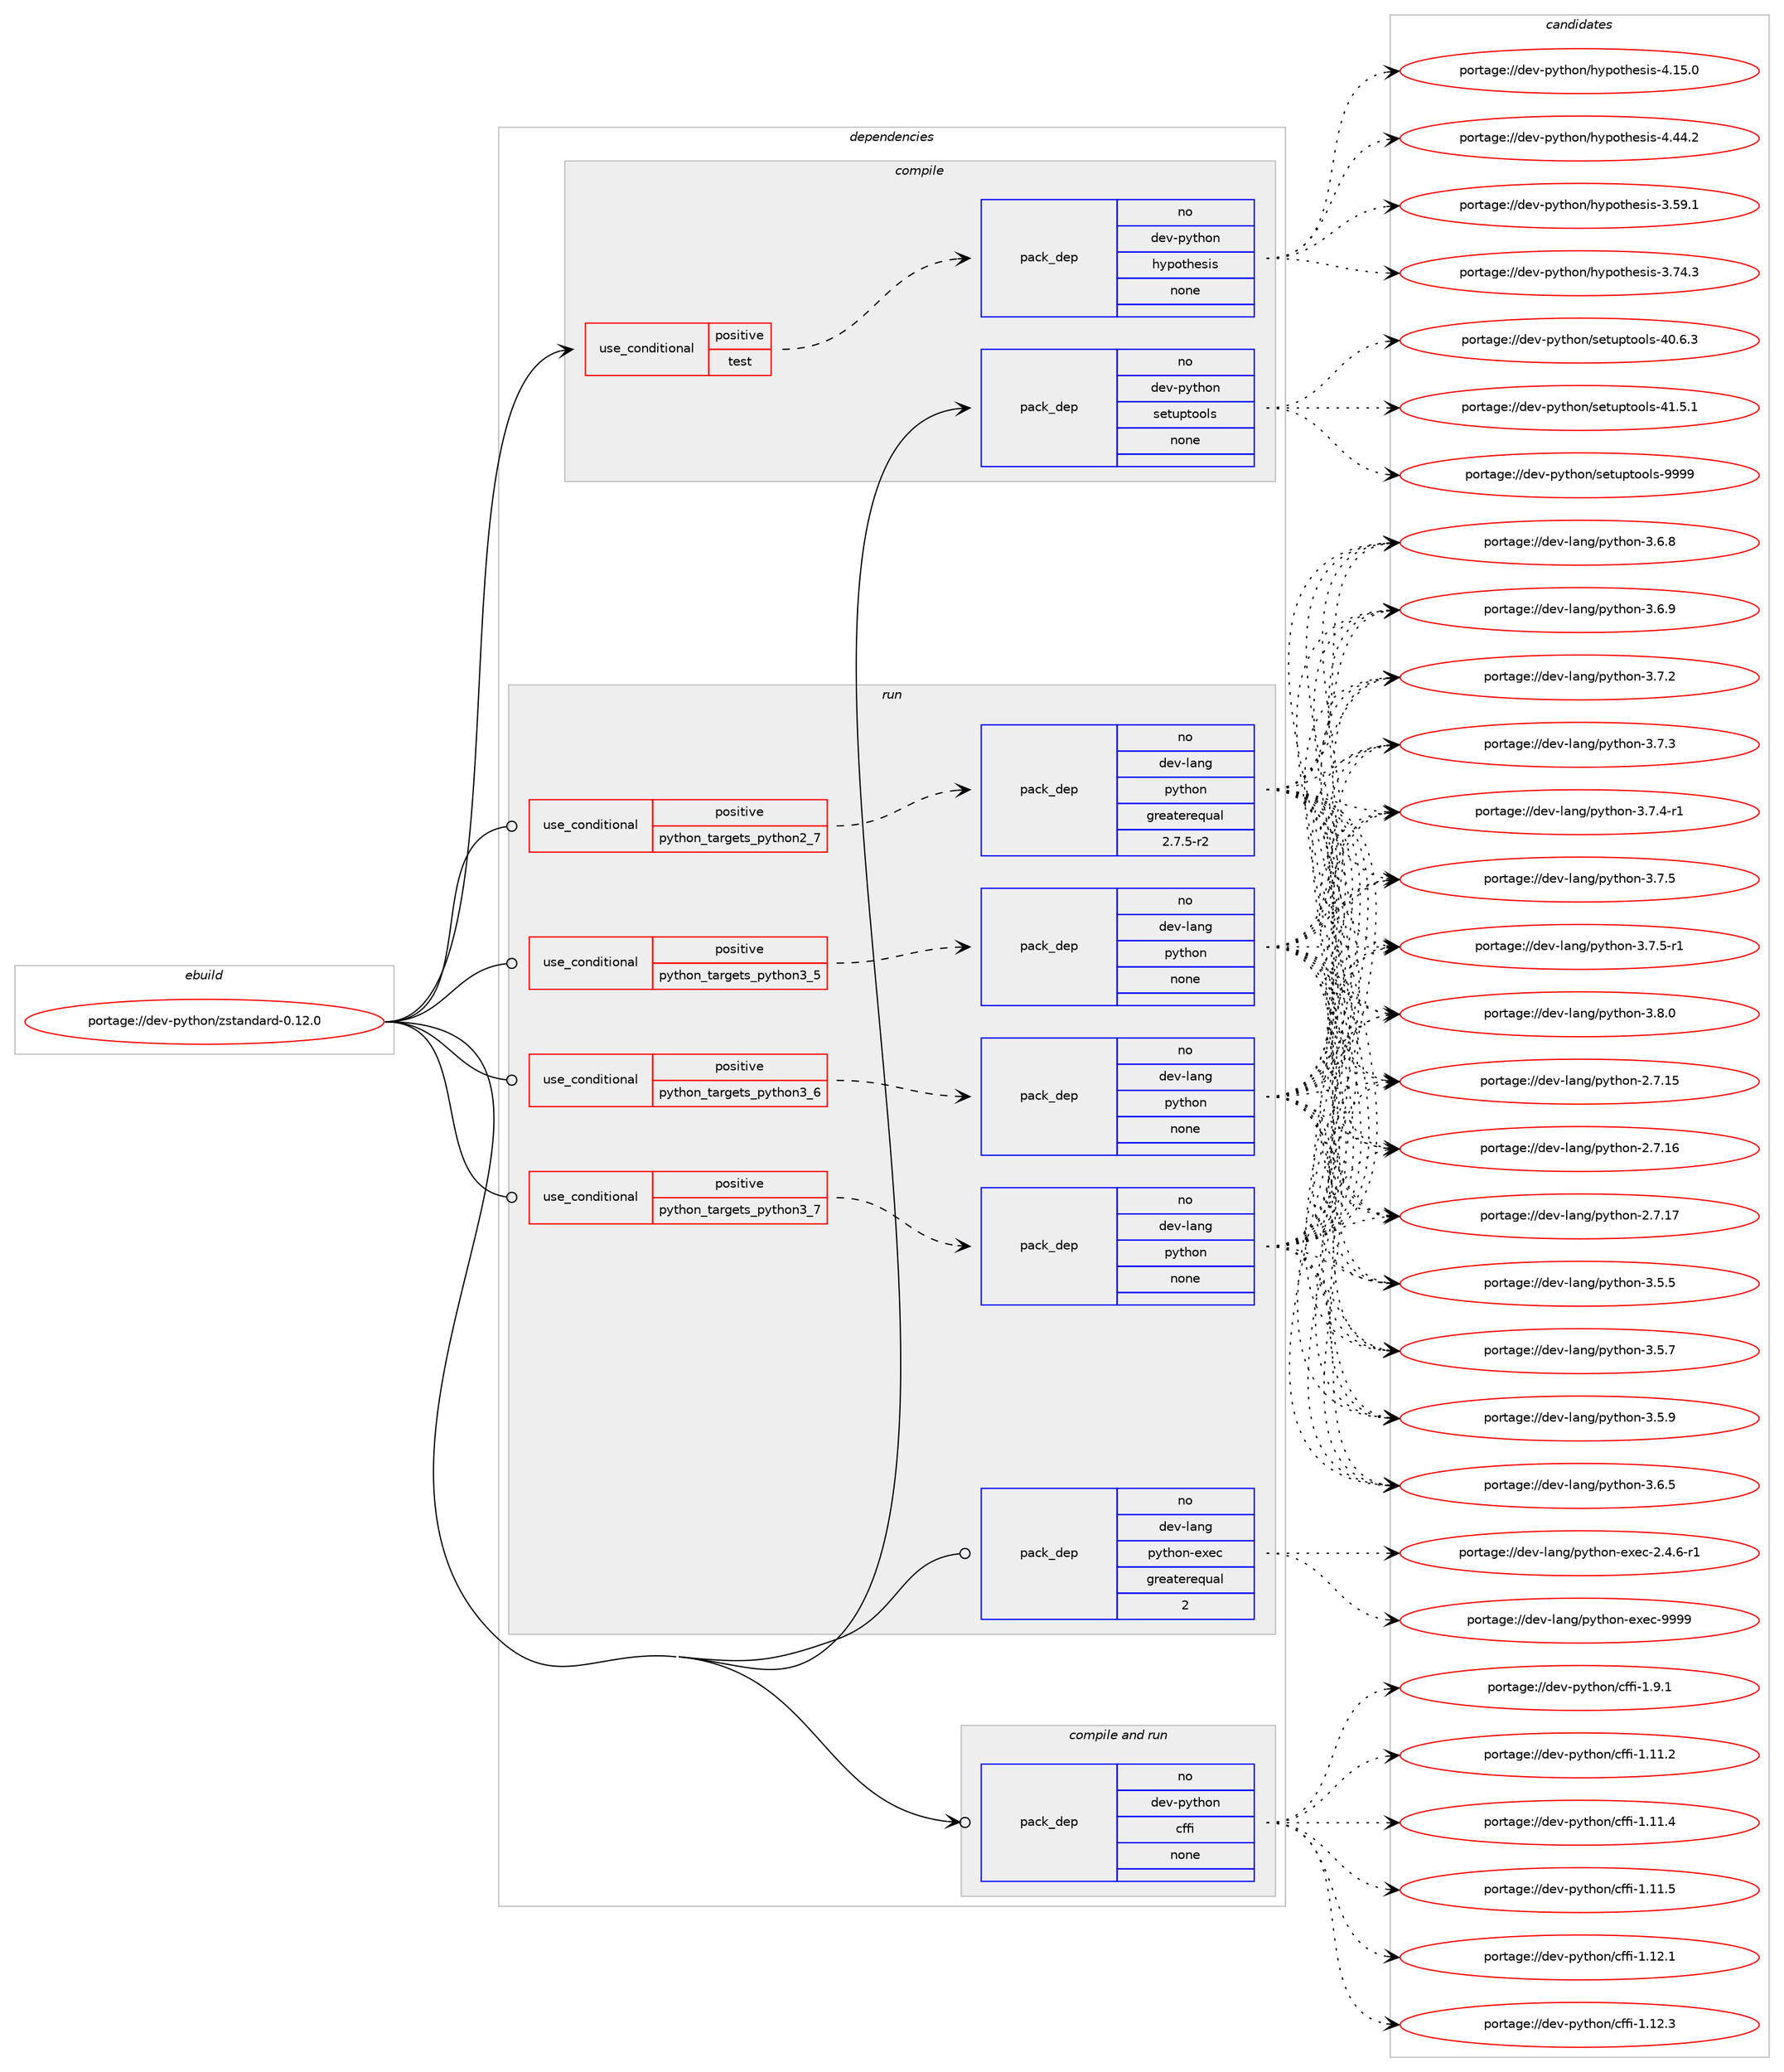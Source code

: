 digraph prolog {

# *************
# Graph options
# *************

newrank=true;
concentrate=true;
compound=true;
graph [rankdir=LR,fontname=Helvetica,fontsize=10,ranksep=1.5];#, ranksep=2.5, nodesep=0.2];
edge  [arrowhead=vee];
node  [fontname=Helvetica,fontsize=10];

# **********
# The ebuild
# **********

subgraph cluster_leftcol {
color=gray;
rank=same;
label=<<i>ebuild</i>>;
id [label="portage://dev-python/zstandard-0.12.0", color=red, width=4, href="../dev-python/zstandard-0.12.0.svg"];
}

# ****************
# The dependencies
# ****************

subgraph cluster_midcol {
color=gray;
label=<<i>dependencies</i>>;
subgraph cluster_compile {
fillcolor="#eeeeee";
style=filled;
label=<<i>compile</i>>;
subgraph cond41299 {
dependency180495 [label=<<TABLE BORDER="0" CELLBORDER="1" CELLSPACING="0" CELLPADDING="4"><TR><TD ROWSPAN="3" CELLPADDING="10">use_conditional</TD></TR><TR><TD>positive</TD></TR><TR><TD>test</TD></TR></TABLE>>, shape=none, color=red];
subgraph pack135785 {
dependency180496 [label=<<TABLE BORDER="0" CELLBORDER="1" CELLSPACING="0" CELLPADDING="4" WIDTH="220"><TR><TD ROWSPAN="6" CELLPADDING="30">pack_dep</TD></TR><TR><TD WIDTH="110">no</TD></TR><TR><TD>dev-python</TD></TR><TR><TD>hypothesis</TD></TR><TR><TD>none</TD></TR><TR><TD></TD></TR></TABLE>>, shape=none, color=blue];
}
dependency180495:e -> dependency180496:w [weight=20,style="dashed",arrowhead="vee"];
}
id:e -> dependency180495:w [weight=20,style="solid",arrowhead="vee"];
subgraph pack135786 {
dependency180497 [label=<<TABLE BORDER="0" CELLBORDER="1" CELLSPACING="0" CELLPADDING="4" WIDTH="220"><TR><TD ROWSPAN="6" CELLPADDING="30">pack_dep</TD></TR><TR><TD WIDTH="110">no</TD></TR><TR><TD>dev-python</TD></TR><TR><TD>setuptools</TD></TR><TR><TD>none</TD></TR><TR><TD></TD></TR></TABLE>>, shape=none, color=blue];
}
id:e -> dependency180497:w [weight=20,style="solid",arrowhead="vee"];
}
subgraph cluster_compileandrun {
fillcolor="#eeeeee";
style=filled;
label=<<i>compile and run</i>>;
subgraph pack135787 {
dependency180498 [label=<<TABLE BORDER="0" CELLBORDER="1" CELLSPACING="0" CELLPADDING="4" WIDTH="220"><TR><TD ROWSPAN="6" CELLPADDING="30">pack_dep</TD></TR><TR><TD WIDTH="110">no</TD></TR><TR><TD>dev-python</TD></TR><TR><TD>cffi</TD></TR><TR><TD>none</TD></TR><TR><TD></TD></TR></TABLE>>, shape=none, color=blue];
}
id:e -> dependency180498:w [weight=20,style="solid",arrowhead="odotvee"];
}
subgraph cluster_run {
fillcolor="#eeeeee";
style=filled;
label=<<i>run</i>>;
subgraph cond41300 {
dependency180499 [label=<<TABLE BORDER="0" CELLBORDER="1" CELLSPACING="0" CELLPADDING="4"><TR><TD ROWSPAN="3" CELLPADDING="10">use_conditional</TD></TR><TR><TD>positive</TD></TR><TR><TD>python_targets_python2_7</TD></TR></TABLE>>, shape=none, color=red];
subgraph pack135788 {
dependency180500 [label=<<TABLE BORDER="0" CELLBORDER="1" CELLSPACING="0" CELLPADDING="4" WIDTH="220"><TR><TD ROWSPAN="6" CELLPADDING="30">pack_dep</TD></TR><TR><TD WIDTH="110">no</TD></TR><TR><TD>dev-lang</TD></TR><TR><TD>python</TD></TR><TR><TD>greaterequal</TD></TR><TR><TD>2.7.5-r2</TD></TR></TABLE>>, shape=none, color=blue];
}
dependency180499:e -> dependency180500:w [weight=20,style="dashed",arrowhead="vee"];
}
id:e -> dependency180499:w [weight=20,style="solid",arrowhead="odot"];
subgraph cond41301 {
dependency180501 [label=<<TABLE BORDER="0" CELLBORDER="1" CELLSPACING="0" CELLPADDING="4"><TR><TD ROWSPAN="3" CELLPADDING="10">use_conditional</TD></TR><TR><TD>positive</TD></TR><TR><TD>python_targets_python3_5</TD></TR></TABLE>>, shape=none, color=red];
subgraph pack135789 {
dependency180502 [label=<<TABLE BORDER="0" CELLBORDER="1" CELLSPACING="0" CELLPADDING="4" WIDTH="220"><TR><TD ROWSPAN="6" CELLPADDING="30">pack_dep</TD></TR><TR><TD WIDTH="110">no</TD></TR><TR><TD>dev-lang</TD></TR><TR><TD>python</TD></TR><TR><TD>none</TD></TR><TR><TD></TD></TR></TABLE>>, shape=none, color=blue];
}
dependency180501:e -> dependency180502:w [weight=20,style="dashed",arrowhead="vee"];
}
id:e -> dependency180501:w [weight=20,style="solid",arrowhead="odot"];
subgraph cond41302 {
dependency180503 [label=<<TABLE BORDER="0" CELLBORDER="1" CELLSPACING="0" CELLPADDING="4"><TR><TD ROWSPAN="3" CELLPADDING="10">use_conditional</TD></TR><TR><TD>positive</TD></TR><TR><TD>python_targets_python3_6</TD></TR></TABLE>>, shape=none, color=red];
subgraph pack135790 {
dependency180504 [label=<<TABLE BORDER="0" CELLBORDER="1" CELLSPACING="0" CELLPADDING="4" WIDTH="220"><TR><TD ROWSPAN="6" CELLPADDING="30">pack_dep</TD></TR><TR><TD WIDTH="110">no</TD></TR><TR><TD>dev-lang</TD></TR><TR><TD>python</TD></TR><TR><TD>none</TD></TR><TR><TD></TD></TR></TABLE>>, shape=none, color=blue];
}
dependency180503:e -> dependency180504:w [weight=20,style="dashed",arrowhead="vee"];
}
id:e -> dependency180503:w [weight=20,style="solid",arrowhead="odot"];
subgraph cond41303 {
dependency180505 [label=<<TABLE BORDER="0" CELLBORDER="1" CELLSPACING="0" CELLPADDING="4"><TR><TD ROWSPAN="3" CELLPADDING="10">use_conditional</TD></TR><TR><TD>positive</TD></TR><TR><TD>python_targets_python3_7</TD></TR></TABLE>>, shape=none, color=red];
subgraph pack135791 {
dependency180506 [label=<<TABLE BORDER="0" CELLBORDER="1" CELLSPACING="0" CELLPADDING="4" WIDTH="220"><TR><TD ROWSPAN="6" CELLPADDING="30">pack_dep</TD></TR><TR><TD WIDTH="110">no</TD></TR><TR><TD>dev-lang</TD></TR><TR><TD>python</TD></TR><TR><TD>none</TD></TR><TR><TD></TD></TR></TABLE>>, shape=none, color=blue];
}
dependency180505:e -> dependency180506:w [weight=20,style="dashed",arrowhead="vee"];
}
id:e -> dependency180505:w [weight=20,style="solid",arrowhead="odot"];
subgraph pack135792 {
dependency180507 [label=<<TABLE BORDER="0" CELLBORDER="1" CELLSPACING="0" CELLPADDING="4" WIDTH="220"><TR><TD ROWSPAN="6" CELLPADDING="30">pack_dep</TD></TR><TR><TD WIDTH="110">no</TD></TR><TR><TD>dev-lang</TD></TR><TR><TD>python-exec</TD></TR><TR><TD>greaterequal</TD></TR><TR><TD>2</TD></TR></TABLE>>, shape=none, color=blue];
}
id:e -> dependency180507:w [weight=20,style="solid",arrowhead="odot"];
}
}

# **************
# The candidates
# **************

subgraph cluster_choices {
rank=same;
color=gray;
label=<<i>candidates</i>>;

subgraph choice135785 {
color=black;
nodesep=1;
choiceportage100101118451121211161041111104710412111211111610410111510511545514653574649 [label="portage://dev-python/hypothesis-3.59.1", color=red, width=4,href="../dev-python/hypothesis-3.59.1.svg"];
choiceportage100101118451121211161041111104710412111211111610410111510511545514655524651 [label="portage://dev-python/hypothesis-3.74.3", color=red, width=4,href="../dev-python/hypothesis-3.74.3.svg"];
choiceportage100101118451121211161041111104710412111211111610410111510511545524649534648 [label="portage://dev-python/hypothesis-4.15.0", color=red, width=4,href="../dev-python/hypothesis-4.15.0.svg"];
choiceportage100101118451121211161041111104710412111211111610410111510511545524652524650 [label="portage://dev-python/hypothesis-4.44.2", color=red, width=4,href="../dev-python/hypothesis-4.44.2.svg"];
dependency180496:e -> choiceportage100101118451121211161041111104710412111211111610410111510511545514653574649:w [style=dotted,weight="100"];
dependency180496:e -> choiceportage100101118451121211161041111104710412111211111610410111510511545514655524651:w [style=dotted,weight="100"];
dependency180496:e -> choiceportage100101118451121211161041111104710412111211111610410111510511545524649534648:w [style=dotted,weight="100"];
dependency180496:e -> choiceportage100101118451121211161041111104710412111211111610410111510511545524652524650:w [style=dotted,weight="100"];
}
subgraph choice135786 {
color=black;
nodesep=1;
choiceportage100101118451121211161041111104711510111611711211611111110811545524846544651 [label="portage://dev-python/setuptools-40.6.3", color=red, width=4,href="../dev-python/setuptools-40.6.3.svg"];
choiceportage100101118451121211161041111104711510111611711211611111110811545524946534649 [label="portage://dev-python/setuptools-41.5.1", color=red, width=4,href="../dev-python/setuptools-41.5.1.svg"];
choiceportage10010111845112121116104111110471151011161171121161111111081154557575757 [label="portage://dev-python/setuptools-9999", color=red, width=4,href="../dev-python/setuptools-9999.svg"];
dependency180497:e -> choiceportage100101118451121211161041111104711510111611711211611111110811545524846544651:w [style=dotted,weight="100"];
dependency180497:e -> choiceportage100101118451121211161041111104711510111611711211611111110811545524946534649:w [style=dotted,weight="100"];
dependency180497:e -> choiceportage10010111845112121116104111110471151011161171121161111111081154557575757:w [style=dotted,weight="100"];
}
subgraph choice135787 {
color=black;
nodesep=1;
choiceportage10010111845112121116104111110479910210210545494649494650 [label="portage://dev-python/cffi-1.11.2", color=red, width=4,href="../dev-python/cffi-1.11.2.svg"];
choiceportage10010111845112121116104111110479910210210545494649494652 [label="portage://dev-python/cffi-1.11.4", color=red, width=4,href="../dev-python/cffi-1.11.4.svg"];
choiceportage10010111845112121116104111110479910210210545494649494653 [label="portage://dev-python/cffi-1.11.5", color=red, width=4,href="../dev-python/cffi-1.11.5.svg"];
choiceportage10010111845112121116104111110479910210210545494649504649 [label="portage://dev-python/cffi-1.12.1", color=red, width=4,href="../dev-python/cffi-1.12.1.svg"];
choiceportage10010111845112121116104111110479910210210545494649504651 [label="portage://dev-python/cffi-1.12.3", color=red, width=4,href="../dev-python/cffi-1.12.3.svg"];
choiceportage100101118451121211161041111104799102102105454946574649 [label="portage://dev-python/cffi-1.9.1", color=red, width=4,href="../dev-python/cffi-1.9.1.svg"];
dependency180498:e -> choiceportage10010111845112121116104111110479910210210545494649494650:w [style=dotted,weight="100"];
dependency180498:e -> choiceportage10010111845112121116104111110479910210210545494649494652:w [style=dotted,weight="100"];
dependency180498:e -> choiceportage10010111845112121116104111110479910210210545494649494653:w [style=dotted,weight="100"];
dependency180498:e -> choiceportage10010111845112121116104111110479910210210545494649504649:w [style=dotted,weight="100"];
dependency180498:e -> choiceportage10010111845112121116104111110479910210210545494649504651:w [style=dotted,weight="100"];
dependency180498:e -> choiceportage100101118451121211161041111104799102102105454946574649:w [style=dotted,weight="100"];
}
subgraph choice135788 {
color=black;
nodesep=1;
choiceportage10010111845108971101034711212111610411111045504655464953 [label="portage://dev-lang/python-2.7.15", color=red, width=4,href="../dev-lang/python-2.7.15.svg"];
choiceportage10010111845108971101034711212111610411111045504655464954 [label="portage://dev-lang/python-2.7.16", color=red, width=4,href="../dev-lang/python-2.7.16.svg"];
choiceportage10010111845108971101034711212111610411111045504655464955 [label="portage://dev-lang/python-2.7.17", color=red, width=4,href="../dev-lang/python-2.7.17.svg"];
choiceportage100101118451089711010347112121116104111110455146534653 [label="portage://dev-lang/python-3.5.5", color=red, width=4,href="../dev-lang/python-3.5.5.svg"];
choiceportage100101118451089711010347112121116104111110455146534655 [label="portage://dev-lang/python-3.5.7", color=red, width=4,href="../dev-lang/python-3.5.7.svg"];
choiceportage100101118451089711010347112121116104111110455146534657 [label="portage://dev-lang/python-3.5.9", color=red, width=4,href="../dev-lang/python-3.5.9.svg"];
choiceportage100101118451089711010347112121116104111110455146544653 [label="portage://dev-lang/python-3.6.5", color=red, width=4,href="../dev-lang/python-3.6.5.svg"];
choiceportage100101118451089711010347112121116104111110455146544656 [label="portage://dev-lang/python-3.6.8", color=red, width=4,href="../dev-lang/python-3.6.8.svg"];
choiceportage100101118451089711010347112121116104111110455146544657 [label="portage://dev-lang/python-3.6.9", color=red, width=4,href="../dev-lang/python-3.6.9.svg"];
choiceportage100101118451089711010347112121116104111110455146554650 [label="portage://dev-lang/python-3.7.2", color=red, width=4,href="../dev-lang/python-3.7.2.svg"];
choiceportage100101118451089711010347112121116104111110455146554651 [label="portage://dev-lang/python-3.7.3", color=red, width=4,href="../dev-lang/python-3.7.3.svg"];
choiceportage1001011184510897110103471121211161041111104551465546524511449 [label="portage://dev-lang/python-3.7.4-r1", color=red, width=4,href="../dev-lang/python-3.7.4-r1.svg"];
choiceportage100101118451089711010347112121116104111110455146554653 [label="portage://dev-lang/python-3.7.5", color=red, width=4,href="../dev-lang/python-3.7.5.svg"];
choiceportage1001011184510897110103471121211161041111104551465546534511449 [label="portage://dev-lang/python-3.7.5-r1", color=red, width=4,href="../dev-lang/python-3.7.5-r1.svg"];
choiceportage100101118451089711010347112121116104111110455146564648 [label="portage://dev-lang/python-3.8.0", color=red, width=4,href="../dev-lang/python-3.8.0.svg"];
dependency180500:e -> choiceportage10010111845108971101034711212111610411111045504655464953:w [style=dotted,weight="100"];
dependency180500:e -> choiceportage10010111845108971101034711212111610411111045504655464954:w [style=dotted,weight="100"];
dependency180500:e -> choiceportage10010111845108971101034711212111610411111045504655464955:w [style=dotted,weight="100"];
dependency180500:e -> choiceportage100101118451089711010347112121116104111110455146534653:w [style=dotted,weight="100"];
dependency180500:e -> choiceportage100101118451089711010347112121116104111110455146534655:w [style=dotted,weight="100"];
dependency180500:e -> choiceportage100101118451089711010347112121116104111110455146534657:w [style=dotted,weight="100"];
dependency180500:e -> choiceportage100101118451089711010347112121116104111110455146544653:w [style=dotted,weight="100"];
dependency180500:e -> choiceportage100101118451089711010347112121116104111110455146544656:w [style=dotted,weight="100"];
dependency180500:e -> choiceportage100101118451089711010347112121116104111110455146544657:w [style=dotted,weight="100"];
dependency180500:e -> choiceportage100101118451089711010347112121116104111110455146554650:w [style=dotted,weight="100"];
dependency180500:e -> choiceportage100101118451089711010347112121116104111110455146554651:w [style=dotted,weight="100"];
dependency180500:e -> choiceportage1001011184510897110103471121211161041111104551465546524511449:w [style=dotted,weight="100"];
dependency180500:e -> choiceportage100101118451089711010347112121116104111110455146554653:w [style=dotted,weight="100"];
dependency180500:e -> choiceportage1001011184510897110103471121211161041111104551465546534511449:w [style=dotted,weight="100"];
dependency180500:e -> choiceportage100101118451089711010347112121116104111110455146564648:w [style=dotted,weight="100"];
}
subgraph choice135789 {
color=black;
nodesep=1;
choiceportage10010111845108971101034711212111610411111045504655464953 [label="portage://dev-lang/python-2.7.15", color=red, width=4,href="../dev-lang/python-2.7.15.svg"];
choiceportage10010111845108971101034711212111610411111045504655464954 [label="portage://dev-lang/python-2.7.16", color=red, width=4,href="../dev-lang/python-2.7.16.svg"];
choiceportage10010111845108971101034711212111610411111045504655464955 [label="portage://dev-lang/python-2.7.17", color=red, width=4,href="../dev-lang/python-2.7.17.svg"];
choiceportage100101118451089711010347112121116104111110455146534653 [label="portage://dev-lang/python-3.5.5", color=red, width=4,href="../dev-lang/python-3.5.5.svg"];
choiceportage100101118451089711010347112121116104111110455146534655 [label="portage://dev-lang/python-3.5.7", color=red, width=4,href="../dev-lang/python-3.5.7.svg"];
choiceportage100101118451089711010347112121116104111110455146534657 [label="portage://dev-lang/python-3.5.9", color=red, width=4,href="../dev-lang/python-3.5.9.svg"];
choiceportage100101118451089711010347112121116104111110455146544653 [label="portage://dev-lang/python-3.6.5", color=red, width=4,href="../dev-lang/python-3.6.5.svg"];
choiceportage100101118451089711010347112121116104111110455146544656 [label="portage://dev-lang/python-3.6.8", color=red, width=4,href="../dev-lang/python-3.6.8.svg"];
choiceportage100101118451089711010347112121116104111110455146544657 [label="portage://dev-lang/python-3.6.9", color=red, width=4,href="../dev-lang/python-3.6.9.svg"];
choiceportage100101118451089711010347112121116104111110455146554650 [label="portage://dev-lang/python-3.7.2", color=red, width=4,href="../dev-lang/python-3.7.2.svg"];
choiceportage100101118451089711010347112121116104111110455146554651 [label="portage://dev-lang/python-3.7.3", color=red, width=4,href="../dev-lang/python-3.7.3.svg"];
choiceportage1001011184510897110103471121211161041111104551465546524511449 [label="portage://dev-lang/python-3.7.4-r1", color=red, width=4,href="../dev-lang/python-3.7.4-r1.svg"];
choiceportage100101118451089711010347112121116104111110455146554653 [label="portage://dev-lang/python-3.7.5", color=red, width=4,href="../dev-lang/python-3.7.5.svg"];
choiceportage1001011184510897110103471121211161041111104551465546534511449 [label="portage://dev-lang/python-3.7.5-r1", color=red, width=4,href="../dev-lang/python-3.7.5-r1.svg"];
choiceportage100101118451089711010347112121116104111110455146564648 [label="portage://dev-lang/python-3.8.0", color=red, width=4,href="../dev-lang/python-3.8.0.svg"];
dependency180502:e -> choiceportage10010111845108971101034711212111610411111045504655464953:w [style=dotted,weight="100"];
dependency180502:e -> choiceportage10010111845108971101034711212111610411111045504655464954:w [style=dotted,weight="100"];
dependency180502:e -> choiceportage10010111845108971101034711212111610411111045504655464955:w [style=dotted,weight="100"];
dependency180502:e -> choiceportage100101118451089711010347112121116104111110455146534653:w [style=dotted,weight="100"];
dependency180502:e -> choiceportage100101118451089711010347112121116104111110455146534655:w [style=dotted,weight="100"];
dependency180502:e -> choiceportage100101118451089711010347112121116104111110455146534657:w [style=dotted,weight="100"];
dependency180502:e -> choiceportage100101118451089711010347112121116104111110455146544653:w [style=dotted,weight="100"];
dependency180502:e -> choiceportage100101118451089711010347112121116104111110455146544656:w [style=dotted,weight="100"];
dependency180502:e -> choiceportage100101118451089711010347112121116104111110455146544657:w [style=dotted,weight="100"];
dependency180502:e -> choiceportage100101118451089711010347112121116104111110455146554650:w [style=dotted,weight="100"];
dependency180502:e -> choiceportage100101118451089711010347112121116104111110455146554651:w [style=dotted,weight="100"];
dependency180502:e -> choiceportage1001011184510897110103471121211161041111104551465546524511449:w [style=dotted,weight="100"];
dependency180502:e -> choiceportage100101118451089711010347112121116104111110455146554653:w [style=dotted,weight="100"];
dependency180502:e -> choiceportage1001011184510897110103471121211161041111104551465546534511449:w [style=dotted,weight="100"];
dependency180502:e -> choiceportage100101118451089711010347112121116104111110455146564648:w [style=dotted,weight="100"];
}
subgraph choice135790 {
color=black;
nodesep=1;
choiceportage10010111845108971101034711212111610411111045504655464953 [label="portage://dev-lang/python-2.7.15", color=red, width=4,href="../dev-lang/python-2.7.15.svg"];
choiceportage10010111845108971101034711212111610411111045504655464954 [label="portage://dev-lang/python-2.7.16", color=red, width=4,href="../dev-lang/python-2.7.16.svg"];
choiceportage10010111845108971101034711212111610411111045504655464955 [label="portage://dev-lang/python-2.7.17", color=red, width=4,href="../dev-lang/python-2.7.17.svg"];
choiceportage100101118451089711010347112121116104111110455146534653 [label="portage://dev-lang/python-3.5.5", color=red, width=4,href="../dev-lang/python-3.5.5.svg"];
choiceportage100101118451089711010347112121116104111110455146534655 [label="portage://dev-lang/python-3.5.7", color=red, width=4,href="../dev-lang/python-3.5.7.svg"];
choiceportage100101118451089711010347112121116104111110455146534657 [label="portage://dev-lang/python-3.5.9", color=red, width=4,href="../dev-lang/python-3.5.9.svg"];
choiceportage100101118451089711010347112121116104111110455146544653 [label="portage://dev-lang/python-3.6.5", color=red, width=4,href="../dev-lang/python-3.6.5.svg"];
choiceportage100101118451089711010347112121116104111110455146544656 [label="portage://dev-lang/python-3.6.8", color=red, width=4,href="../dev-lang/python-3.6.8.svg"];
choiceportage100101118451089711010347112121116104111110455146544657 [label="portage://dev-lang/python-3.6.9", color=red, width=4,href="../dev-lang/python-3.6.9.svg"];
choiceportage100101118451089711010347112121116104111110455146554650 [label="portage://dev-lang/python-3.7.2", color=red, width=4,href="../dev-lang/python-3.7.2.svg"];
choiceportage100101118451089711010347112121116104111110455146554651 [label="portage://dev-lang/python-3.7.3", color=red, width=4,href="../dev-lang/python-3.7.3.svg"];
choiceportage1001011184510897110103471121211161041111104551465546524511449 [label="portage://dev-lang/python-3.7.4-r1", color=red, width=4,href="../dev-lang/python-3.7.4-r1.svg"];
choiceportage100101118451089711010347112121116104111110455146554653 [label="portage://dev-lang/python-3.7.5", color=red, width=4,href="../dev-lang/python-3.7.5.svg"];
choiceportage1001011184510897110103471121211161041111104551465546534511449 [label="portage://dev-lang/python-3.7.5-r1", color=red, width=4,href="../dev-lang/python-3.7.5-r1.svg"];
choiceportage100101118451089711010347112121116104111110455146564648 [label="portage://dev-lang/python-3.8.0", color=red, width=4,href="../dev-lang/python-3.8.0.svg"];
dependency180504:e -> choiceportage10010111845108971101034711212111610411111045504655464953:w [style=dotted,weight="100"];
dependency180504:e -> choiceportage10010111845108971101034711212111610411111045504655464954:w [style=dotted,weight="100"];
dependency180504:e -> choiceportage10010111845108971101034711212111610411111045504655464955:w [style=dotted,weight="100"];
dependency180504:e -> choiceportage100101118451089711010347112121116104111110455146534653:w [style=dotted,weight="100"];
dependency180504:e -> choiceportage100101118451089711010347112121116104111110455146534655:w [style=dotted,weight="100"];
dependency180504:e -> choiceportage100101118451089711010347112121116104111110455146534657:w [style=dotted,weight="100"];
dependency180504:e -> choiceportage100101118451089711010347112121116104111110455146544653:w [style=dotted,weight="100"];
dependency180504:e -> choiceportage100101118451089711010347112121116104111110455146544656:w [style=dotted,weight="100"];
dependency180504:e -> choiceportage100101118451089711010347112121116104111110455146544657:w [style=dotted,weight="100"];
dependency180504:e -> choiceportage100101118451089711010347112121116104111110455146554650:w [style=dotted,weight="100"];
dependency180504:e -> choiceportage100101118451089711010347112121116104111110455146554651:w [style=dotted,weight="100"];
dependency180504:e -> choiceportage1001011184510897110103471121211161041111104551465546524511449:w [style=dotted,weight="100"];
dependency180504:e -> choiceportage100101118451089711010347112121116104111110455146554653:w [style=dotted,weight="100"];
dependency180504:e -> choiceportage1001011184510897110103471121211161041111104551465546534511449:w [style=dotted,weight="100"];
dependency180504:e -> choiceportage100101118451089711010347112121116104111110455146564648:w [style=dotted,weight="100"];
}
subgraph choice135791 {
color=black;
nodesep=1;
choiceportage10010111845108971101034711212111610411111045504655464953 [label="portage://dev-lang/python-2.7.15", color=red, width=4,href="../dev-lang/python-2.7.15.svg"];
choiceportage10010111845108971101034711212111610411111045504655464954 [label="portage://dev-lang/python-2.7.16", color=red, width=4,href="../dev-lang/python-2.7.16.svg"];
choiceportage10010111845108971101034711212111610411111045504655464955 [label="portage://dev-lang/python-2.7.17", color=red, width=4,href="../dev-lang/python-2.7.17.svg"];
choiceportage100101118451089711010347112121116104111110455146534653 [label="portage://dev-lang/python-3.5.5", color=red, width=4,href="../dev-lang/python-3.5.5.svg"];
choiceportage100101118451089711010347112121116104111110455146534655 [label="portage://dev-lang/python-3.5.7", color=red, width=4,href="../dev-lang/python-3.5.7.svg"];
choiceportage100101118451089711010347112121116104111110455146534657 [label="portage://dev-lang/python-3.5.9", color=red, width=4,href="../dev-lang/python-3.5.9.svg"];
choiceportage100101118451089711010347112121116104111110455146544653 [label="portage://dev-lang/python-3.6.5", color=red, width=4,href="../dev-lang/python-3.6.5.svg"];
choiceportage100101118451089711010347112121116104111110455146544656 [label="portage://dev-lang/python-3.6.8", color=red, width=4,href="../dev-lang/python-3.6.8.svg"];
choiceportage100101118451089711010347112121116104111110455146544657 [label="portage://dev-lang/python-3.6.9", color=red, width=4,href="../dev-lang/python-3.6.9.svg"];
choiceportage100101118451089711010347112121116104111110455146554650 [label="portage://dev-lang/python-3.7.2", color=red, width=4,href="../dev-lang/python-3.7.2.svg"];
choiceportage100101118451089711010347112121116104111110455146554651 [label="portage://dev-lang/python-3.7.3", color=red, width=4,href="../dev-lang/python-3.7.3.svg"];
choiceportage1001011184510897110103471121211161041111104551465546524511449 [label="portage://dev-lang/python-3.7.4-r1", color=red, width=4,href="../dev-lang/python-3.7.4-r1.svg"];
choiceportage100101118451089711010347112121116104111110455146554653 [label="portage://dev-lang/python-3.7.5", color=red, width=4,href="../dev-lang/python-3.7.5.svg"];
choiceportage1001011184510897110103471121211161041111104551465546534511449 [label="portage://dev-lang/python-3.7.5-r1", color=red, width=4,href="../dev-lang/python-3.7.5-r1.svg"];
choiceportage100101118451089711010347112121116104111110455146564648 [label="portage://dev-lang/python-3.8.0", color=red, width=4,href="../dev-lang/python-3.8.0.svg"];
dependency180506:e -> choiceportage10010111845108971101034711212111610411111045504655464953:w [style=dotted,weight="100"];
dependency180506:e -> choiceportage10010111845108971101034711212111610411111045504655464954:w [style=dotted,weight="100"];
dependency180506:e -> choiceportage10010111845108971101034711212111610411111045504655464955:w [style=dotted,weight="100"];
dependency180506:e -> choiceportage100101118451089711010347112121116104111110455146534653:w [style=dotted,weight="100"];
dependency180506:e -> choiceportage100101118451089711010347112121116104111110455146534655:w [style=dotted,weight="100"];
dependency180506:e -> choiceportage100101118451089711010347112121116104111110455146534657:w [style=dotted,weight="100"];
dependency180506:e -> choiceportage100101118451089711010347112121116104111110455146544653:w [style=dotted,weight="100"];
dependency180506:e -> choiceportage100101118451089711010347112121116104111110455146544656:w [style=dotted,weight="100"];
dependency180506:e -> choiceportage100101118451089711010347112121116104111110455146544657:w [style=dotted,weight="100"];
dependency180506:e -> choiceportage100101118451089711010347112121116104111110455146554650:w [style=dotted,weight="100"];
dependency180506:e -> choiceportage100101118451089711010347112121116104111110455146554651:w [style=dotted,weight="100"];
dependency180506:e -> choiceportage1001011184510897110103471121211161041111104551465546524511449:w [style=dotted,weight="100"];
dependency180506:e -> choiceportage100101118451089711010347112121116104111110455146554653:w [style=dotted,weight="100"];
dependency180506:e -> choiceportage1001011184510897110103471121211161041111104551465546534511449:w [style=dotted,weight="100"];
dependency180506:e -> choiceportage100101118451089711010347112121116104111110455146564648:w [style=dotted,weight="100"];
}
subgraph choice135792 {
color=black;
nodesep=1;
choiceportage10010111845108971101034711212111610411111045101120101994550465246544511449 [label="portage://dev-lang/python-exec-2.4.6-r1", color=red, width=4,href="../dev-lang/python-exec-2.4.6-r1.svg"];
choiceportage10010111845108971101034711212111610411111045101120101994557575757 [label="portage://dev-lang/python-exec-9999", color=red, width=4,href="../dev-lang/python-exec-9999.svg"];
dependency180507:e -> choiceportage10010111845108971101034711212111610411111045101120101994550465246544511449:w [style=dotted,weight="100"];
dependency180507:e -> choiceportage10010111845108971101034711212111610411111045101120101994557575757:w [style=dotted,weight="100"];
}
}

}
